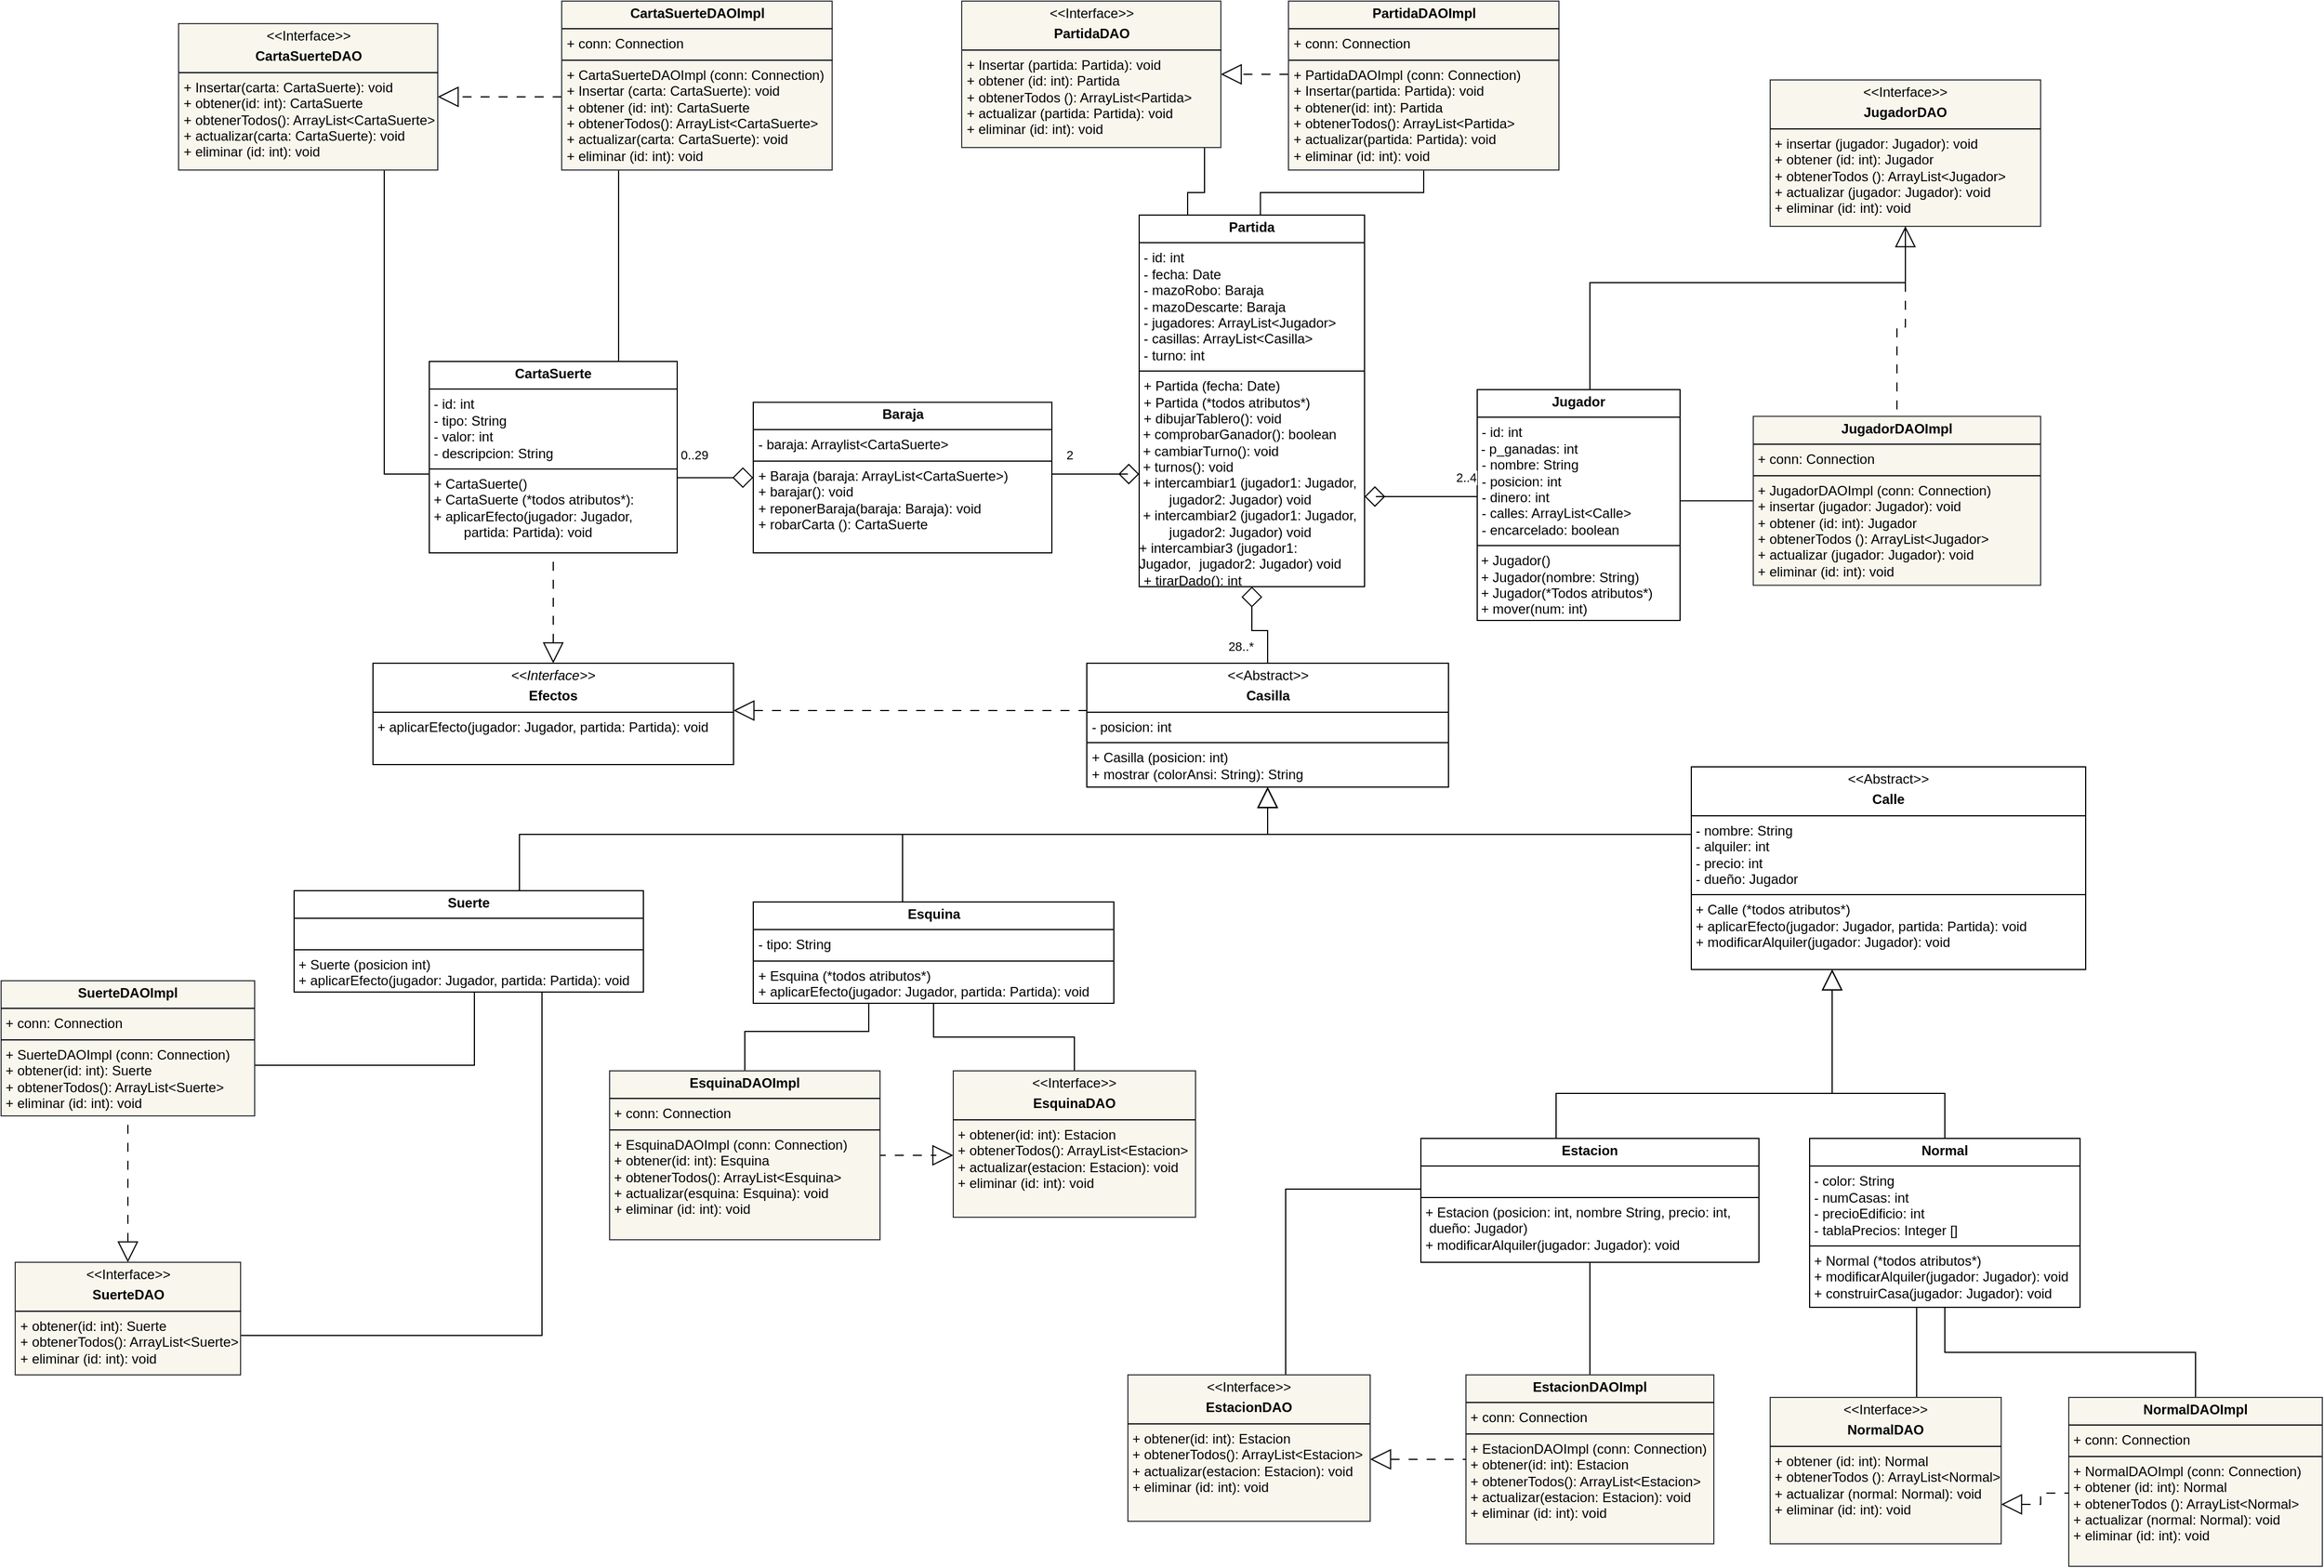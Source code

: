 <mxfile version="27.0.2">
  <diagram name="Página-1" id="XiR5am4uEXvmTYar8Qgd">
    <mxGraphModel dx="1979" dy="2148" grid="1" gridSize="10" guides="1" tooltips="1" connect="1" arrows="1" fold="1" page="1" pageScale="1" pageWidth="827" pageHeight="1169" math="0" shadow="0">
      <root>
        <mxCell id="0" />
        <mxCell id="1" parent="0" />
        <mxCell id="pmxXm__u79XP4FCr_Jww-42" style="edgeStyle=orthogonalEdgeStyle;shape=connector;rounded=0;orthogonalLoop=1;jettySize=auto;html=1;strokeColor=default;align=center;verticalAlign=middle;fontFamily=Helvetica;fontSize=11;fontColor=default;labelBackgroundColor=default;startSize=16;endArrow=none;endFill=0;endSize=16;" parent="1" source="Z4oVHTnzfggZo6-wI9r0-18" target="pmxXm__u79XP4FCr_Jww-25" edge="1">
          <mxGeometry relative="1" as="geometry">
            <Array as="points">
              <mxPoint x="700" y="-20" />
            </Array>
          </mxGeometry>
        </mxCell>
        <mxCell id="Z4oVHTnzfggZo6-wI9r0-18" value="&lt;p style=&quot;margin:0px;margin-top:4px;text-align:center;&quot;&gt;&lt;b&gt;Jugador&lt;/b&gt;&lt;/p&gt;&lt;hr size=&quot;1&quot; style=&quot;border-style:solid;&quot;&gt;&lt;p style=&quot;margin: 0px 0px 0px 4px;&quot;&gt;- id: int&lt;/p&gt;&lt;div&gt;&amp;nbsp;- p_ganadas: int&lt;/div&gt;&lt;p style=&quot;margin:0px;margin-left:4px;&quot;&gt;- nombre: String&lt;/p&gt;&lt;p style=&quot;margin:0px;margin-left:4px;&quot;&gt;- posicion: int&lt;/p&gt;&lt;p style=&quot;margin:0px;margin-left:4px;&quot;&gt;- dinero: int&lt;/p&gt;&lt;p style=&quot;margin:0px;margin-left:4px;&quot;&gt;- calles: ArrayList&amp;lt;Calle&amp;gt;&lt;/p&gt;&lt;p style=&quot;margin:0px;margin-left:4px;&quot;&gt;- encarcelado: boolean&lt;/p&gt;&lt;hr size=&quot;1&quot; style=&quot;border-style:solid;&quot;&gt;&amp;nbsp;+ Jugador()&lt;div&gt;&amp;nbsp;+ Jugador(nombre: String)&lt;br&gt;&lt;div&gt;&amp;nbsp;+ Jugador(*Todos atributos*)&lt;/div&gt;&lt;div&gt;&amp;nbsp;+ mover(num: int)&lt;p style=&quot;margin:0px;margin-left:4px;&quot;&gt;&lt;/p&gt;&lt;/div&gt;&lt;/div&gt;" style="verticalAlign=top;align=left;overflow=fill;html=1;whiteSpace=wrap;" parent="1" vertex="1">
          <mxGeometry x="600" y="75" width="180" height="205" as="geometry" />
        </mxCell>
        <mxCell id="Z4oVHTnzfggZo6-wI9r0-19" value="&lt;p style=&quot;margin:0px;margin-top:4px;text-align:center;&quot;&gt;&lt;b&gt;CartaSuerte&lt;/b&gt;&lt;/p&gt;&lt;hr size=&quot;1&quot; style=&quot;border-style:solid;&quot;&gt;&lt;p style=&quot;margin:0px;margin-left:4px;&quot;&gt;- id: int&lt;/p&gt;&lt;p style=&quot;margin:0px;margin-left:4px;&quot;&gt;- tipo: String&lt;/p&gt;&lt;p style=&quot;margin:0px;margin-left:4px;&quot;&gt;- valor: int&lt;/p&gt;&lt;p style=&quot;margin:0px;margin-left:4px;&quot;&gt;- descripcion: String&lt;/p&gt;&lt;hr size=&quot;1&quot; style=&quot;border-style:solid;&quot;&gt;&lt;p style=&quot;margin:0px;margin-left:4px;&quot;&gt;+ CartaSuerte()&lt;/p&gt;&lt;p style=&quot;margin:0px;margin-left:4px;&quot;&gt;+ CartaSuerte (&lt;span style=&quot;background-color: initial;&quot;&gt;*todos atributos*&lt;/span&gt;&lt;span style=&quot;background-color: initial;&quot;&gt;):&lt;/span&gt;&lt;/p&gt;&lt;p style=&quot;margin:0px;margin-left:4px;&quot;&gt;+ aplicarEfecto(jugador: Jugador, &lt;span style=&quot;white-space: pre;&quot;&gt;&#x9;&lt;/span&gt;partida: Partida): void&lt;br&gt;&lt;/p&gt;&lt;p style=&quot;margin:0px;margin-left:4px;&quot;&gt;&lt;br&gt;&lt;/p&gt;&lt;p style=&quot;margin:0px;margin-left:4px;&quot;&gt;&lt;/p&gt;" style="verticalAlign=top;align=left;overflow=fill;html=1;whiteSpace=wrap;" parent="1" vertex="1">
          <mxGeometry x="-330" y="50" width="220" height="170" as="geometry" />
        </mxCell>
        <mxCell id="XypUHvtR2X1Q9s0CAqDa-8" style="edgeStyle=orthogonalEdgeStyle;shape=connector;rounded=0;orthogonalLoop=1;jettySize=auto;html=1;strokeColor=default;align=center;verticalAlign=middle;fontFamily=Helvetica;fontSize=11;fontColor=default;labelBackgroundColor=default;startSize=16;endArrow=none;endFill=1;endSize=16;startArrow=diamond;startFill=0;" parent="1" source="Z4oVHTnzfggZo6-wI9r0-20" target="Z4oVHTnzfggZo6-wI9r0-19" edge="1">
          <mxGeometry relative="1" as="geometry">
            <Array as="points">
              <mxPoint x="-90" y="153" />
              <mxPoint x="-90" y="153" />
            </Array>
          </mxGeometry>
        </mxCell>
        <mxCell id="Z4oVHTnzfggZo6-wI9r0-20" value="&lt;p style=&quot;margin:0px;margin-top:4px;text-align:center;&quot;&gt;&lt;b&gt;Baraja&lt;/b&gt;&lt;/p&gt;&lt;hr size=&quot;1&quot; style=&quot;border-style:solid;&quot;&gt;&lt;p style=&quot;margin:0px;margin-left:4px;&quot;&gt;- baraja: Arraylist&amp;lt;CartaSuerte&amp;gt;&lt;/p&gt;&lt;hr size=&quot;1&quot; style=&quot;border-style:solid;&quot;&gt;&lt;p style=&quot;margin:0px;margin-left:4px;&quot;&gt;&lt;span style=&quot;background-color: initial; color: light-dark(rgb(0, 0, 0), rgb(255, 255, 255));&quot;&gt;+ Baraja (baraja: ArrayList&amp;lt;CartaSuerte&amp;gt;)&lt;/span&gt;&lt;/p&gt;&lt;p style=&quot;margin:0px;margin-left:4px;&quot;&gt;&lt;span style=&quot;background-color: initial;&quot;&gt;+ barajar(): void&lt;/span&gt;&lt;/p&gt;&lt;p style=&quot;margin:0px;margin-left:4px;&quot;&gt;+ reponerBaraja(baraja: Baraja): void&lt;span style=&quot;background-color: initial;&quot;&gt;&lt;/span&gt;&lt;/p&gt;&lt;p style=&quot;margin:0px;margin-left:4px;&quot;&gt;+ robarCarta (): CartaSuerte&lt;/p&gt;&lt;p style=&quot;margin:0px;margin-left:4px;&quot;&gt;&lt;br&gt;&lt;/p&gt;" style="verticalAlign=top;align=left;overflow=fill;html=1;whiteSpace=wrap;" parent="1" vertex="1">
          <mxGeometry x="-42.5" y="86.25" width="265" height="133.75" as="geometry" />
        </mxCell>
        <mxCell id="Z4oVHTnzfggZo6-wI9r0-21" value="&lt;p style=&quot;margin:0px;margin-top:4px;text-align:center;&quot;&gt;&amp;lt;&amp;lt;Abstract&amp;gt;&amp;gt;&lt;/p&gt;&lt;p style=&quot;margin:0px;margin-top:4px;text-align:center;&quot;&gt;&lt;b&gt;Casilla&lt;/b&gt;&lt;/p&gt;&lt;hr size=&quot;1&quot; style=&quot;border-style:solid;&quot;&gt;&lt;p style=&quot;margin:0px;margin-left:4px;&quot;&gt;- posicion: int&lt;/p&gt;&lt;hr size=&quot;1&quot; style=&quot;border-style:solid;&quot;&gt;&lt;p style=&quot;margin:0px;margin-left:4px;&quot;&gt;+ Casilla (posicion: int)&lt;/p&gt;&lt;p style=&quot;margin:0px;margin-left:4px;&quot;&gt;+ mostrar (colorAnsi: String): String&lt;/p&gt;" style="verticalAlign=top;align=left;overflow=fill;html=1;whiteSpace=wrap;" parent="1" vertex="1">
          <mxGeometry x="253.5" y="318" width="321" height="110" as="geometry" />
        </mxCell>
        <mxCell id="XypUHvtR2X1Q9s0CAqDa-2" style="edgeStyle=orthogonalEdgeStyle;rounded=0;orthogonalLoop=1;jettySize=auto;html=1;endArrow=block;endFill=0;endSize=16;startSize=16;" parent="1" source="Z4oVHTnzfggZo6-wI9r0-22" target="Z4oVHTnzfggZo6-wI9r0-21" edge="1">
          <mxGeometry relative="1" as="geometry">
            <Array as="points">
              <mxPoint x="-250" y="470" />
              <mxPoint x="414" y="470" />
            </Array>
          </mxGeometry>
        </mxCell>
        <mxCell id="pmxXm__u79XP4FCr_Jww-46" value="" style="edgeStyle=orthogonalEdgeStyle;shape=connector;rounded=0;orthogonalLoop=1;jettySize=auto;html=1;strokeColor=default;align=center;verticalAlign=middle;fontFamily=Helvetica;fontSize=11;fontColor=default;labelBackgroundColor=default;startSize=16;endArrow=none;endFill=0;endSize=16;" parent="1" source="Z4oVHTnzfggZo6-wI9r0-22" target="pmxXm__u79XP4FCr_Jww-33" edge="1">
          <mxGeometry relative="1" as="geometry">
            <Array as="points">
              <mxPoint x="-230" y="915" />
            </Array>
          </mxGeometry>
        </mxCell>
        <mxCell id="Z4oVHTnzfggZo6-wI9r0-22" value="&lt;p style=&quot;margin:0px;margin-top:4px;text-align:center;&quot;&gt;&lt;b&gt;Suerte&lt;/b&gt;&lt;/p&gt;&lt;hr size=&quot;1&quot; style=&quot;border-style:solid;&quot;&gt;&lt;p style=&quot;margin:0px;margin-left:4px;&quot;&gt;&lt;br&gt;&lt;/p&gt;&lt;hr size=&quot;1&quot; style=&quot;border-style:solid;&quot;&gt;&lt;p style=&quot;margin:0px;margin-left:4px;&quot;&gt;+ Suerte (posicion int)&lt;/p&gt;&lt;p style=&quot;margin:0px;margin-left:4px;&quot;&gt;+ aplicarEfecto(jugador: Jugador, partida: Partida): void&lt;br&gt;&lt;br&gt;&lt;br&gt;&lt;/p&gt;&lt;p style=&quot;margin:0px;margin-left:4px;&quot;&gt;&lt;/p&gt;" style="verticalAlign=top;align=left;overflow=fill;html=1;whiteSpace=wrap;" parent="1" vertex="1">
          <mxGeometry x="-450" y="520" width="310" height="90" as="geometry" />
        </mxCell>
        <mxCell id="XypUHvtR2X1Q9s0CAqDa-3" style="edgeStyle=orthogonalEdgeStyle;shape=connector;rounded=0;orthogonalLoop=1;jettySize=auto;html=1;strokeColor=default;align=center;verticalAlign=middle;fontFamily=Helvetica;fontSize=11;fontColor=default;labelBackgroundColor=default;startSize=16;endArrow=block;endFill=0;endSize=16;" parent="1" source="Z4oVHTnzfggZo6-wI9r0-23" target="Z4oVHTnzfggZo6-wI9r0-21" edge="1">
          <mxGeometry relative="1" as="geometry">
            <Array as="points">
              <mxPoint x="90" y="470" />
              <mxPoint x="414" y="470" />
            </Array>
          </mxGeometry>
        </mxCell>
        <mxCell id="pmxXm__u79XP4FCr_Jww-44" style="edgeStyle=orthogonalEdgeStyle;shape=connector;rounded=0;orthogonalLoop=1;jettySize=auto;html=1;strokeColor=default;align=center;verticalAlign=middle;fontFamily=Helvetica;fontSize=11;fontColor=default;labelBackgroundColor=default;startSize=16;endArrow=none;endFill=0;endSize=16;" parent="1" source="Z4oVHTnzfggZo6-wI9r0-23" target="pmxXm__u79XP4FCr_Jww-31" edge="1">
          <mxGeometry relative="1" as="geometry" />
        </mxCell>
        <mxCell id="Z4oVHTnzfggZo6-wI9r0-23" value="&lt;p style=&quot;margin:0px;margin-top:4px;text-align:center;&quot;&gt;&lt;b&gt;Esquina&lt;/b&gt;&lt;/p&gt;&lt;hr size=&quot;1&quot; style=&quot;border-style:solid;&quot;&gt;&lt;p style=&quot;margin:0px;margin-left:4px;&quot;&gt;- tipo: String&lt;/p&gt;&lt;hr size=&quot;1&quot; style=&quot;border-style:solid;&quot;&gt;&lt;p style=&quot;margin:0px;margin-left:4px;&quot;&gt;+ Esquina (&lt;span style=&quot;background-color: initial;&quot;&gt;*todos atributos*&lt;/span&gt;&lt;span style=&quot;background-color: initial;&quot;&gt;)&lt;/span&gt;&lt;/p&gt;&lt;p style=&quot;margin:0px;margin-left:4px;&quot;&gt;+ aplicarEfecto(jugador: Jugador, partida: Partida): void&lt;br&gt;&lt;br&gt;&lt;/p&gt;&lt;p style=&quot;margin:0px;margin-left:4px;&quot;&gt;&lt;/p&gt;" style="verticalAlign=top;align=left;overflow=fill;html=1;whiteSpace=wrap;" parent="1" vertex="1">
          <mxGeometry x="-42.5" y="530" width="320" height="90" as="geometry" />
        </mxCell>
        <mxCell id="XypUHvtR2X1Q9s0CAqDa-4" style="edgeStyle=orthogonalEdgeStyle;shape=connector;rounded=0;orthogonalLoop=1;jettySize=auto;html=1;strokeColor=default;align=center;verticalAlign=middle;fontFamily=Helvetica;fontSize=11;fontColor=default;labelBackgroundColor=default;startSize=16;endArrow=block;endFill=0;endSize=16;" parent="1" source="Z4oVHTnzfggZo6-wI9r0-24" target="Z4oVHTnzfggZo6-wI9r0-21" edge="1">
          <mxGeometry relative="1" as="geometry">
            <Array as="points">
              <mxPoint x="414" y="470" />
            </Array>
          </mxGeometry>
        </mxCell>
        <mxCell id="Z4oVHTnzfggZo6-wI9r0-24" value="&lt;p style=&quot;margin:0px;margin-top:4px;text-align:center;&quot;&gt;&amp;lt;&amp;lt;Abstract&amp;gt;&amp;gt;&lt;/p&gt;&lt;p style=&quot;margin:0px;margin-top:4px;text-align:center;&quot;&gt;&lt;b&gt;Calle&lt;/b&gt;&lt;/p&gt;&lt;hr size=&quot;1&quot; style=&quot;border-style:solid;&quot;&gt;&lt;p style=&quot;margin:0px;margin-left:4px;&quot;&gt;- nombre: String&lt;/p&gt;&lt;p style=&quot;margin:0px;margin-left:4px;&quot;&gt;- alquiler: int&lt;/p&gt;&lt;p style=&quot;margin:0px;margin-left:4px;&quot;&gt;- precio: int&lt;/p&gt;&lt;p style=&quot;margin:0px;margin-left:4px;&quot;&gt;- dueño: Jugador&lt;/p&gt;&lt;hr size=&quot;1&quot; style=&quot;border-style:solid;&quot;&gt;&lt;p style=&quot;margin:0px;margin-left:4px;&quot;&gt;+ Calle (&lt;span style=&quot;background-color: initial;&quot;&gt;*todos atributos*&lt;/span&gt;&lt;span style=&quot;background-color: initial;&quot;&gt;)&lt;/span&gt;&lt;/p&gt;&lt;p style=&quot;margin:0px;margin-left:4px;&quot;&gt;+ aplicarEfecto(jugador: Jugador, partida: Partida): void&lt;span style=&quot;background-color: initial;&quot;&gt;&lt;/span&gt;&lt;/p&gt;&lt;p style=&quot;margin:0px;margin-left:4px;&quot;&gt;+ modificarAlquiler(jugador: Jugador): void&lt;/p&gt;&lt;p style=&quot;margin:0px;margin-left:4px;&quot;&gt;&lt;br&gt;&lt;/p&gt;" style="verticalAlign=top;align=left;overflow=fill;html=1;whiteSpace=wrap;" parent="1" vertex="1">
          <mxGeometry x="790" y="410" width="350" height="180" as="geometry" />
        </mxCell>
        <mxCell id="XypUHvtR2X1Q9s0CAqDa-5" style="edgeStyle=orthogonalEdgeStyle;shape=connector;rounded=0;orthogonalLoop=1;jettySize=auto;html=1;strokeColor=default;align=center;verticalAlign=middle;fontFamily=Helvetica;fontSize=11;fontColor=default;labelBackgroundColor=default;startSize=16;endArrow=block;endFill=0;endSize=16;" parent="1" source="Z4oVHTnzfggZo6-wI9r0-25" target="Z4oVHTnzfggZo6-wI9r0-24" edge="1">
          <mxGeometry relative="1" as="geometry">
            <mxPoint x="420" y="650" as="targetPoint" />
            <Array as="points">
              <mxPoint x="670" y="700" />
              <mxPoint x="915" y="700" />
            </Array>
          </mxGeometry>
        </mxCell>
        <mxCell id="pmxXm__u79XP4FCr_Jww-48" style="edgeStyle=orthogonalEdgeStyle;shape=connector;rounded=0;orthogonalLoop=1;jettySize=auto;html=1;strokeColor=default;align=center;verticalAlign=middle;fontFamily=Helvetica;fontSize=11;fontColor=default;labelBackgroundColor=default;startSize=16;endArrow=none;endFill=0;endSize=16;" parent="1" source="Z4oVHTnzfggZo6-wI9r0-25" target="pmxXm__u79XP4FCr_Jww-29" edge="1">
          <mxGeometry relative="1" as="geometry">
            <Array as="points">
              <mxPoint x="430" y="785" />
            </Array>
          </mxGeometry>
        </mxCell>
        <mxCell id="Z4oVHTnzfggZo6-wI9r0-25" value="&lt;p style=&quot;margin:0px;margin-top:4px;text-align:center;&quot;&gt;&lt;b&gt;Estacion&lt;/b&gt;&lt;/p&gt;&lt;hr size=&quot;1&quot; style=&quot;border-style:solid;&quot;&gt;&lt;p style=&quot;margin:0px;margin-left:4px;&quot;&gt;&lt;br&gt;&lt;/p&gt;&lt;hr size=&quot;1&quot; style=&quot;border-style:solid;&quot;&gt;&lt;p style=&quot;margin:0px;margin-left:4px;&quot;&gt;+ Estacion (posicion: int, nombre String, precio: int,&amp;nbsp; &amp;nbsp; &amp;nbsp; &amp;nbsp;dueño: Jugador)&lt;/p&gt;&lt;p style=&quot;margin:0px;margin-left:4px;&quot;&gt;+ modificarAlquiler(jugador: Jugador): void&lt;/p&gt;&lt;p style=&quot;margin:0px;margin-left:4px;&quot;&gt;&lt;br&gt;&lt;/p&gt;&lt;p style=&quot;margin:0px;margin-left:4px;&quot;&gt;&lt;/p&gt;" style="verticalAlign=top;align=left;overflow=fill;html=1;whiteSpace=wrap;" parent="1" vertex="1">
          <mxGeometry x="550" y="740" width="300" height="110" as="geometry" />
        </mxCell>
        <mxCell id="XypUHvtR2X1Q9s0CAqDa-6" style="edgeStyle=orthogonalEdgeStyle;shape=connector;rounded=0;orthogonalLoop=1;jettySize=auto;html=1;strokeColor=default;align=center;verticalAlign=middle;fontFamily=Helvetica;fontSize=11;fontColor=default;labelBackgroundColor=default;startSize=16;endArrow=block;endFill=0;endSize=16;" parent="1" source="Z4oVHTnzfggZo6-wI9r0-27" target="Z4oVHTnzfggZo6-wI9r0-24" edge="1">
          <mxGeometry relative="1" as="geometry">
            <mxPoint x="420" y="650" as="targetPoint" />
            <Array as="points">
              <mxPoint x="1015" y="700" />
              <mxPoint x="915" y="700" />
            </Array>
          </mxGeometry>
        </mxCell>
        <mxCell id="pmxXm__u79XP4FCr_Jww-50" value="" style="edgeStyle=orthogonalEdgeStyle;shape=connector;rounded=0;orthogonalLoop=1;jettySize=auto;html=1;strokeColor=default;align=center;verticalAlign=middle;fontFamily=Helvetica;fontSize=11;fontColor=default;labelBackgroundColor=default;startSize=16;endArrow=none;endFill=0;endSize=16;" parent="1" source="Z4oVHTnzfggZo6-wI9r0-27" target="pmxXm__u79XP4FCr_Jww-27" edge="1">
          <mxGeometry relative="1" as="geometry">
            <Array as="points">
              <mxPoint x="990" y="925" />
              <mxPoint x="990" y="925" />
            </Array>
          </mxGeometry>
        </mxCell>
        <mxCell id="Z4oVHTnzfggZo6-wI9r0-27" value="&lt;p style=&quot;margin:0px;margin-top:4px;text-align:center;&quot;&gt;&lt;b&gt;Normal&lt;/b&gt;&lt;/p&gt;&lt;hr size=&quot;1&quot; style=&quot;border-style:solid;&quot;&gt;&lt;p style=&quot;margin:0px;margin-left:4px;&quot;&gt;- color: String&lt;/p&gt;&lt;p style=&quot;margin:0px;margin-left:4px;&quot;&gt;- numCasas: int&lt;/p&gt;&lt;p style=&quot;margin:0px;margin-left:4px;&quot;&gt;- precioEdificio: int&lt;/p&gt;&lt;p style=&quot;margin:0px;margin-left:4px;&quot;&gt;- tablaPrecios: Integer []&lt;/p&gt;&lt;hr size=&quot;1&quot; style=&quot;border-style:solid;&quot;&gt;&lt;p style=&quot;margin:0px;margin-left:4px;&quot;&gt;+ Normal (&lt;span style=&quot;background-color: initial;&quot;&gt;*todos atributos*&lt;/span&gt;&lt;span style=&quot;background-color: initial;&quot;&gt;)&lt;/span&gt;&lt;/p&gt;&lt;p style=&quot;margin:0px;margin-left:4px;&quot;&gt;+ modificarAlquiler(jugador: Jugador): void&lt;/p&gt;&lt;p style=&quot;margin:0px;margin-left:4px;&quot;&gt;+ construirCasa(jugador: Jugador): void&lt;/p&gt;&lt;p style=&quot;margin:0px;margin-left:4px;&quot;&gt;&lt;br&gt;&lt;/p&gt;" style="verticalAlign=top;align=left;overflow=fill;html=1;whiteSpace=wrap;" parent="1" vertex="1">
          <mxGeometry x="895" y="740" width="240" height="150" as="geometry" />
        </mxCell>
        <mxCell id="XypUHvtR2X1Q9s0CAqDa-9" style="edgeStyle=orthogonalEdgeStyle;shape=connector;rounded=0;orthogonalLoop=1;jettySize=auto;html=1;strokeColor=default;align=center;verticalAlign=middle;fontFamily=Helvetica;fontSize=11;fontColor=default;labelBackgroundColor=default;startSize=16;endArrow=none;endFill=1;endSize=16;startArrow=diamond;startFill=0;" parent="1" source="_DOTibDQbM-wBAo8qjBx-1" target="Z4oVHTnzfggZo6-wI9r0-20" edge="1">
          <mxGeometry relative="1" as="geometry">
            <Array as="points">
              <mxPoint x="290" y="150" />
              <mxPoint x="290" y="150" />
            </Array>
          </mxGeometry>
        </mxCell>
        <mxCell id="XypUHvtR2X1Q9s0CAqDa-10" value="" style="edgeStyle=orthogonalEdgeStyle;shape=connector;rounded=0;orthogonalLoop=1;jettySize=auto;html=1;strokeColor=default;align=center;verticalAlign=middle;fontFamily=Helvetica;fontSize=11;fontColor=default;labelBackgroundColor=default;startSize=16;endArrow=none;endFill=1;endSize=16;startFill=0;startArrow=diamond;" parent="1" source="_DOTibDQbM-wBAo8qjBx-1" target="Z4oVHTnzfggZo6-wI9r0-21" edge="1">
          <mxGeometry relative="1" as="geometry" />
        </mxCell>
        <mxCell id="XypUHvtR2X1Q9s0CAqDa-11" style="edgeStyle=orthogonalEdgeStyle;shape=connector;rounded=0;orthogonalLoop=1;jettySize=auto;html=1;strokeColor=default;align=center;verticalAlign=middle;fontFamily=Helvetica;fontSize=11;fontColor=default;labelBackgroundColor=default;startSize=16;endArrow=diamond;endFill=0;endSize=16;startFill=0;startArrow=none;" parent="1" source="Z4oVHTnzfggZo6-wI9r0-18" target="_DOTibDQbM-wBAo8qjBx-1" edge="1">
          <mxGeometry relative="1" as="geometry">
            <mxPoint x="600" y="150" as="targetPoint" />
            <Array as="points">
              <mxPoint x="510" y="170" />
              <mxPoint x="510" y="170" />
            </Array>
          </mxGeometry>
        </mxCell>
        <mxCell id="_DOTibDQbM-wBAo8qjBx-1" value="&lt;p style=&quot;margin:0px;margin-top:4px;text-align:center;&quot;&gt;&lt;b&gt;Partida&lt;/b&gt;&lt;/p&gt;&lt;hr size=&quot;1&quot; style=&quot;border-style:solid;&quot;&gt;&lt;p style=&quot;margin:0px;margin-left:4px;&quot;&gt;- id: int&lt;/p&gt;&lt;p style=&quot;margin:0px;margin-left:4px;&quot;&gt;- fecha: Date&lt;/p&gt;&lt;p style=&quot;margin:0px;margin-left:4px;&quot;&gt;- mazoRobo: Baraja&lt;/p&gt;&lt;p style=&quot;margin:0px;margin-left:4px;&quot;&gt;- mazoDescarte: Baraja&lt;/p&gt;&lt;p style=&quot;margin:0px;margin-left:4px;&quot;&gt;- jugadores: ArrayList&amp;lt;Jugador&amp;gt;&lt;/p&gt;&lt;p style=&quot;margin:0px;margin-left:4px;&quot;&gt;- casillas: ArrayList&amp;lt;Casilla&amp;gt;&lt;/p&gt;&lt;p style=&quot;margin:0px;margin-left:4px;&quot;&gt;- turno: int&lt;/p&gt;&lt;hr size=&quot;1&quot; style=&quot;border-style:solid;&quot;&gt;&lt;p style=&quot;margin:0px;margin-left:4px;&quot;&gt;+ Partida (fecha: Date)&lt;/p&gt;&lt;p style=&quot;margin:0px;margin-left:4px;&quot;&gt;+ Partida (*todos atributos*)&lt;/p&gt;&lt;p style=&quot;margin: 0px 0px 0px 4px;&quot;&gt;+ dibujarTablero(): void&lt;/p&gt;&lt;div&gt;&amp;nbsp;+ comprobarGanador(): boolean&lt;/div&gt;&lt;div&gt;&amp;nbsp;+&lt;span style=&quot;background-color: transparent; color: light-dark(rgb(0, 0, 0), rgb(255, 255, 255));&quot;&gt;&amp;nbsp;cambiarTurno(): void&lt;/span&gt;&lt;/div&gt;&lt;div&gt;&lt;span style=&quot;background-color: transparent; color: light-dark(rgb(0, 0, 0), rgb(255, 255, 255));&quot;&gt;&amp;nbsp;+ turnos(): void&lt;/span&gt;&lt;/div&gt;&lt;div&gt;&amp;nbsp;+ intercambiar1 (jugador1: Jugador, &lt;span style=&quot;white-space: pre;&quot;&gt;&#x9;&lt;/span&gt;jugador2: Jugador) void&lt;/div&gt;&lt;div&gt;&amp;nbsp;&lt;span style=&quot;background-color: transparent; color: light-dark(rgb(0, 0, 0), rgb(255, 255, 255));&quot;&gt;+ intercambiar2 (jugador1: Jugador,&lt;/span&gt;&lt;span style=&quot;background-color: transparent; color: light-dark(rgb(0, 0, 0), rgb(255, 255, 255));&quot;&gt;&amp;nbsp;&lt;/span&gt;&lt;span style=&quot;background-color: transparent; color: light-dark(rgb(0, 0, 0), rgb(255, 255, 255)); white-space: pre;&quot;&gt;&#x9;&lt;/span&gt;&lt;span style=&quot;background-color: transparent; color: light-dark(rgb(0, 0, 0), rgb(255, 255, 255));&quot;&gt;jugador2: Jugador) void&lt;/span&gt;&lt;/div&gt;&lt;div&gt;+ intercambiar3 (jugador1: Jugador,&amp;nbsp;&lt;span style=&quot;white-space: pre;&quot;&gt;&#x9;&lt;/span&gt;jugador2: Jugador) void&lt;span style=&quot;background-color: transparent; color: light-dark(rgb(0, 0, 0), rgb(255, 255, 255));&quot;&gt;&lt;/span&gt;&lt;/div&gt;&lt;p style=&quot;margin:0px;margin-left:4px;&quot;&gt;+ tirarDado(): int&lt;/p&gt;&lt;p style=&quot;margin:0px;margin-left:4px;&quot;&gt;&lt;br&gt;&lt;/p&gt;&lt;p style=&quot;margin:0px;margin-left:4px;&quot;&gt;&lt;br&gt;&lt;/p&gt;" style="verticalAlign=top;align=left;overflow=fill;html=1;whiteSpace=wrap;" parent="1" vertex="1">
          <mxGeometry x="300" y="-80" width="200" height="330" as="geometry" />
        </mxCell>
        <mxCell id="XypUHvtR2X1Q9s0CAqDa-12" value="" style="edgeStyle=orthogonalEdgeStyle;shape=connector;rounded=0;orthogonalLoop=1;jettySize=auto;html=1;strokeColor=default;align=center;verticalAlign=middle;fontFamily=Helvetica;fontSize=11;fontColor=default;labelBackgroundColor=default;startSize=16;endArrow=none;endFill=0;endSize=16;dashed=1;dashPattern=8 8;startArrow=block;startFill=0;" parent="1" source="XypUHvtR2X1Q9s0CAqDa-1" target="Z4oVHTnzfggZo6-wI9r0-19" edge="1">
          <mxGeometry relative="1" as="geometry" />
        </mxCell>
        <mxCell id="XypUHvtR2X1Q9s0CAqDa-15" style="edgeStyle=orthogonalEdgeStyle;shape=connector;rounded=0;orthogonalLoop=1;jettySize=auto;html=1;strokeColor=default;align=center;verticalAlign=middle;fontFamily=Helvetica;fontSize=11;fontColor=default;labelBackgroundColor=default;startSize=16;endArrow=none;endFill=0;endSize=16;dashed=1;dashPattern=8 8;startArrow=block;startFill=0;" parent="1" source="XypUHvtR2X1Q9s0CAqDa-1" target="Z4oVHTnzfggZo6-wI9r0-21" edge="1">
          <mxGeometry relative="1" as="geometry">
            <Array as="points">
              <mxPoint x="90" y="360" />
              <mxPoint x="90" y="360" />
            </Array>
          </mxGeometry>
        </mxCell>
        <mxCell id="XypUHvtR2X1Q9s0CAqDa-1" value="&lt;p style=&quot;margin:0px;margin-top:4px;text-align:center;&quot;&gt;&lt;i&gt;&amp;lt;&amp;lt;Interface&amp;gt;&amp;gt;&lt;/i&gt;&lt;/p&gt;&lt;p style=&quot;margin:0px;margin-top:4px;text-align:center;&quot;&gt;&lt;b&gt;Efectos&lt;/b&gt;&lt;/p&gt;&lt;hr size=&quot;1&quot; style=&quot;border-style:solid;&quot;&gt;&lt;p style=&quot;margin:0px;margin-left:4px;&quot;&gt;+ aplicarEfecto(jugador: Jugador, partida: Partida): void&lt;br&gt;&lt;br&gt;&lt;/p&gt;" style="verticalAlign=top;align=left;overflow=fill;html=1;whiteSpace=wrap;" parent="1" vertex="1">
          <mxGeometry x="-380" y="318" width="320" height="90" as="geometry" />
        </mxCell>
        <mxCell id="XypUHvtR2X1Q9s0CAqDa-16" value="2..4" style="text;html=1;align=center;verticalAlign=middle;resizable=0;points=[];autosize=1;strokeColor=none;fillColor=none;fontFamily=Helvetica;fontSize=11;fontColor=default;labelBackgroundColor=default;" parent="1" vertex="1">
          <mxGeometry x="570" y="138" width="40" height="30" as="geometry" />
        </mxCell>
        <mxCell id="XypUHvtR2X1Q9s0CAqDa-18" value="2" style="text;html=1;align=center;verticalAlign=middle;resizable=0;points=[];autosize=1;strokeColor=none;fillColor=none;fontFamily=Helvetica;fontSize=11;fontColor=default;labelBackgroundColor=default;" parent="1" vertex="1">
          <mxGeometry x="222.5" y="118" width="30" height="30" as="geometry" />
        </mxCell>
        <mxCell id="XypUHvtR2X1Q9s0CAqDa-19" value="0..29" style="text;html=1;align=center;verticalAlign=middle;resizable=0;points=[];autosize=1;strokeColor=none;fillColor=none;fontFamily=Helvetica;fontSize=11;fontColor=default;labelBackgroundColor=default;" parent="1" vertex="1">
          <mxGeometry x="-120" y="118" width="50" height="30" as="geometry" />
        </mxCell>
        <mxCell id="XypUHvtR2X1Q9s0CAqDa-20" value="28..*" style="text;html=1;align=center;verticalAlign=middle;resizable=0;points=[];autosize=1;strokeColor=none;fillColor=none;fontFamily=Helvetica;fontSize=11;fontColor=default;labelBackgroundColor=default;" parent="1" vertex="1">
          <mxGeometry x="365" y="288" width="50" height="30" as="geometry" />
        </mxCell>
        <mxCell id="pmxXm__u79XP4FCr_Jww-35" style="edgeStyle=orthogonalEdgeStyle;rounded=0;orthogonalLoop=1;jettySize=auto;html=1;endSize=16;startSize=16;endArrow=block;endFill=0;dashed=1;dashPattern=8 8;" parent="1" source="pmxXm__u79XP4FCr_Jww-4" target="pmxXm__u79XP4FCr_Jww-5" edge="1">
          <mxGeometry relative="1" as="geometry">
            <Array as="points">
              <mxPoint x="-242.5" y="-185" />
              <mxPoint x="-242.5" y="-185" />
            </Array>
          </mxGeometry>
        </mxCell>
        <mxCell id="pmxXm__u79XP4FCr_Jww-53" style="edgeStyle=orthogonalEdgeStyle;shape=connector;rounded=0;orthogonalLoop=1;jettySize=auto;html=1;strokeColor=default;align=center;verticalAlign=middle;fontFamily=Helvetica;fontSize=11;fontColor=default;labelBackgroundColor=default;startSize=16;endArrow=none;endFill=0;endSize=16;entryX=0.55;entryY=0;entryDx=0;entryDy=0;entryPerimeter=0;" parent="1" source="pmxXm__u79XP4FCr_Jww-4" edge="1" target="Z4oVHTnzfggZo6-wI9r0-19">
          <mxGeometry relative="1" as="geometry">
            <Array as="points">
              <mxPoint x="-162" y="50" />
            </Array>
            <mxPoint x="-162.5" y="-50" as="targetPoint" />
          </mxGeometry>
        </mxCell>
        <mxCell id="pmxXm__u79XP4FCr_Jww-4" value="&lt;p style=&quot;margin:0px;margin-top:4px;text-align:center;&quot;&gt;&lt;b&gt;CartaSuerteDAOImpl&lt;/b&gt;&lt;/p&gt;&lt;hr size=&quot;1&quot; style=&quot;border-style:solid;&quot;&gt;&lt;p style=&quot;margin:0px;margin-left:4px;&quot;&gt;+ conn: Connection&lt;/p&gt;&lt;hr size=&quot;1&quot; style=&quot;border-style:solid;&quot;&gt;&lt;p style=&quot;margin: 0px 0px 0px 4px;&quot;&gt;&lt;span style=&quot;background-color: initial;&quot;&gt;+ CartaSuerteDAOImpl (conn: Connection)&lt;/span&gt;&lt;/p&gt;&lt;p style=&quot;margin: 0px 0px 0px 4px;&quot;&gt;&lt;span style=&quot;background-color: initial;&quot;&gt;+ Insertar (carta: CartaSuerte): void&lt;/span&gt;&lt;/p&gt;&lt;p style=&quot;margin: 0px 0px 0px 4px;&quot;&gt;&lt;span style=&quot;background-color: initial;&quot;&gt;+ obtener (id: int): CartaSuerte&lt;/span&gt;&lt;/p&gt;&lt;p style=&quot;margin: 0px 0px 0px 4px;&quot;&gt;&lt;span style=&quot;background-color: initial;&quot;&gt;+ obtenerTodos(): ArrayList&amp;lt;CartaSuerte&amp;gt;&lt;/span&gt;&lt;/p&gt;&lt;p style=&quot;margin: 0px 0px 0px 4px;&quot;&gt;&lt;span style=&quot;background-color: initial;&quot;&gt;+ actualizar(carta: CartaSuerte): void&lt;/span&gt;&lt;/p&gt;&lt;p style=&quot;margin: 0px 0px 0px 4px;&quot;&gt;&lt;span style=&quot;background-color: initial;&quot;&gt;+ eliminar (id: int): void&lt;/span&gt;&lt;/p&gt;" style="verticalAlign=top;align=left;overflow=fill;html=1;whiteSpace=wrap;fillColor=#f9f7ed;strokeColor=#36393d;" parent="1" vertex="1">
          <mxGeometry x="-212.5" y="-270" width="240" height="150" as="geometry" />
        </mxCell>
        <mxCell id="pmxXm__u79XP4FCr_Jww-36" style="edgeStyle=orthogonalEdgeStyle;shape=connector;rounded=0;orthogonalLoop=1;jettySize=auto;html=1;strokeColor=default;align=center;verticalAlign=middle;fontFamily=Helvetica;fontSize=11;fontColor=default;labelBackgroundColor=default;startSize=16;endArrow=none;endFill=0;endSize=16;" parent="1" source="pmxXm__u79XP4FCr_Jww-5" target="Z4oVHTnzfggZo6-wI9r0-19" edge="1">
          <mxGeometry relative="1" as="geometry">
            <Array as="points">
              <mxPoint x="-370" y="150" />
            </Array>
          </mxGeometry>
        </mxCell>
        <mxCell id="pmxXm__u79XP4FCr_Jww-5" value="&lt;p style=&quot;margin:0px;margin-top:4px;text-align:center;&quot;&gt;&amp;lt;&amp;lt;Interface&amp;gt;&amp;gt;&lt;/p&gt;&lt;p style=&quot;margin:0px;margin-top:4px;text-align:center;&quot;&gt;&lt;b&gt;CartaSuerteDAO&lt;/b&gt;&lt;/p&gt;&lt;hr size=&quot;1&quot; style=&quot;border-style:solid;&quot;&gt;&lt;p style=&quot;margin: 0px 0px 0px 4px;&quot;&gt;&lt;span style=&quot;background-color: initial;&quot;&gt;+ Insertar(carta: CartaSuerte): void&lt;/span&gt;&lt;/p&gt;&lt;p style=&quot;margin: 0px 0px 0px 4px;&quot;&gt;&lt;span style=&quot;background-color: initial;&quot;&gt;+ obtener(id: int): CartaSuerte&lt;/span&gt;&lt;/p&gt;&lt;p style=&quot;margin: 0px 0px 0px 4px;&quot;&gt;&lt;span style=&quot;background-color: initial;&quot;&gt;+ obtenerTodos(): ArrayList&amp;lt;CartaSuerte&amp;gt;&lt;/span&gt;&lt;/p&gt;&lt;p style=&quot;margin: 0px 0px 0px 4px;&quot;&gt;&lt;span style=&quot;background-color: initial;&quot;&gt;+ actualizar(carta: CartaSuerte): void&lt;/span&gt;&lt;/p&gt;&lt;p style=&quot;margin: 0px 0px 0px 4px;&quot;&gt;&lt;span style=&quot;background-color: initial;&quot;&gt;+ eliminar (id: int): void&lt;/span&gt;&lt;/p&gt;" style="verticalAlign=top;align=left;overflow=fill;html=1;whiteSpace=wrap;fillColor=#f9f7ed;strokeColor=#36393d;" parent="1" vertex="1">
          <mxGeometry x="-552.5" y="-250" width="230" height="130" as="geometry" />
        </mxCell>
        <mxCell id="pmxXm__u79XP4FCr_Jww-41" value="" style="edgeStyle=orthogonalEdgeStyle;shape=connector;rounded=0;orthogonalLoop=1;jettySize=auto;html=1;strokeColor=default;align=center;verticalAlign=middle;fontFamily=Helvetica;fontSize=11;fontColor=default;labelBackgroundColor=default;startSize=16;endArrow=block;endFill=0;endSize=16;startArrow=none;startFill=0;dashed=1;dashPattern=8 8;" parent="1" source="pmxXm__u79XP4FCr_Jww-22" target="pmxXm__u79XP4FCr_Jww-23" edge="1">
          <mxGeometry relative="1" as="geometry">
            <Array as="points">
              <mxPoint x="422.5" y="-205" />
              <mxPoint x="422.5" y="-205" />
            </Array>
          </mxGeometry>
        </mxCell>
        <mxCell id="pmxXm__u79XP4FCr_Jww-55" style="edgeStyle=orthogonalEdgeStyle;shape=connector;rounded=0;orthogonalLoop=1;jettySize=auto;html=1;strokeColor=default;align=center;verticalAlign=middle;fontFamily=Helvetica;fontSize=11;fontColor=default;labelBackgroundColor=default;startSize=16;endArrow=none;endFill=0;endSize=16;entryX=0.538;entryY=0;entryDx=0;entryDy=0;entryPerimeter=0;" parent="1" source="pmxXm__u79XP4FCr_Jww-22" target="_DOTibDQbM-wBAo8qjBx-1" edge="1">
          <mxGeometry relative="1" as="geometry">
            <mxPoint x="421.5" y="-90" as="targetPoint" />
          </mxGeometry>
        </mxCell>
        <mxCell id="pmxXm__u79XP4FCr_Jww-22" value="&lt;p style=&quot;margin:0px;margin-top:4px;text-align:center;&quot;&gt;&lt;b&gt;PartidaDAOImpl&lt;/b&gt;&lt;/p&gt;&lt;hr size=&quot;1&quot; style=&quot;border-style:solid;&quot;&gt;&lt;p style=&quot;margin:0px;margin-left:4px;&quot;&gt;+ conn: Connection&lt;/p&gt;&lt;hr size=&quot;1&quot; style=&quot;border-style:solid;&quot;&gt;&lt;p style=&quot;margin: 0px 0px 0px 4px;&quot;&gt;&lt;span style=&quot;background-color: initial;&quot;&gt;+ PartidaDAOImpl (conn: Connection)&lt;/span&gt;&lt;/p&gt;&lt;p style=&quot;margin: 0px 0px 0px 4px;&quot;&gt;&lt;span style=&quot;background-color: initial;&quot;&gt;+ Insertar(partida: Partida): void&lt;/span&gt;&lt;/p&gt;&lt;p style=&quot;margin: 0px 0px 0px 4px;&quot;&gt;&lt;span style=&quot;background-color: initial;&quot;&gt;+ obtener(id: int): Partida&lt;/span&gt;&lt;/p&gt;&lt;p style=&quot;margin: 0px 0px 0px 4px;&quot;&gt;&lt;span style=&quot;background-color: initial;&quot;&gt;+ obtenerTodos(): ArrayList&amp;lt;Partida&amp;gt;&lt;/span&gt;&lt;/p&gt;&lt;p style=&quot;margin: 0px 0px 0px 4px;&quot;&gt;&lt;span style=&quot;background-color: initial;&quot;&gt;+ actualizar(partida: Partida): void&lt;/span&gt;&lt;/p&gt;&lt;p style=&quot;margin: 0px 0px 0px 4px;&quot;&gt;&lt;span style=&quot;background-color: initial;&quot;&gt;+ eliminar (id: int): void&lt;/span&gt;&lt;/p&gt;" style="verticalAlign=top;align=left;overflow=fill;html=1;whiteSpace=wrap;fillColor=#f9f7ed;strokeColor=#36393d;" parent="1" vertex="1">
          <mxGeometry x="432.5" y="-270" width="240" height="150" as="geometry" />
        </mxCell>
        <mxCell id="pmxXm__u79XP4FCr_Jww-40" value="" style="edgeStyle=orthogonalEdgeStyle;shape=connector;rounded=0;orthogonalLoop=1;jettySize=auto;html=1;strokeColor=default;align=center;verticalAlign=middle;fontFamily=Helvetica;fontSize=11;fontColor=default;labelBackgroundColor=default;startSize=16;endArrow=none;endFill=0;endSize=16;entryX=0.215;entryY=0;entryDx=0;entryDy=0;entryPerimeter=0;" parent="1" source="pmxXm__u79XP4FCr_Jww-23" target="_DOTibDQbM-wBAo8qjBx-1" edge="1">
          <mxGeometry relative="1" as="geometry">
            <Array as="points">
              <mxPoint x="358" y="-100" />
            </Array>
            <mxPoint x="357.5" y="-90" as="targetPoint" />
          </mxGeometry>
        </mxCell>
        <mxCell id="pmxXm__u79XP4FCr_Jww-23" value="&lt;p style=&quot;margin:0px;margin-top:4px;text-align:center;&quot;&gt;&amp;lt;&amp;lt;Interface&amp;gt;&amp;gt;&lt;/p&gt;&lt;p style=&quot;margin:0px;margin-top:4px;text-align:center;&quot;&gt;&lt;b&gt;PartidaDAO&lt;/b&gt;&lt;/p&gt;&lt;hr size=&quot;1&quot; style=&quot;border-style:solid;&quot;&gt;&lt;p style=&quot;margin: 0px 0px 0px 4px;&quot;&gt;&lt;span style=&quot;background-color: initial;&quot;&gt;+ Insertar (partida: Partida): void&lt;/span&gt;&lt;/p&gt;&lt;p style=&quot;margin: 0px 0px 0px 4px;&quot;&gt;&lt;span style=&quot;background-color: initial;&quot;&gt;+ obtener (id: int): Partida&lt;/span&gt;&lt;/p&gt;&lt;p style=&quot;margin: 0px 0px 0px 4px;&quot;&gt;&lt;span style=&quot;background-color: initial;&quot;&gt;+ obtenerTodos (): ArrayList&amp;lt;Partida&amp;gt;&lt;/span&gt;&lt;/p&gt;&lt;p style=&quot;margin: 0px 0px 0px 4px;&quot;&gt;&lt;span style=&quot;background-color: initial;&quot;&gt;+ actualizar (partida: Partida): void&lt;/span&gt;&lt;/p&gt;&lt;p style=&quot;margin: 0px 0px 0px 4px;&quot;&gt;&lt;span style=&quot;background-color: initial;&quot;&gt;+ eliminar (id: int): void&lt;/span&gt;&lt;/p&gt;" style="verticalAlign=top;align=left;overflow=fill;html=1;whiteSpace=wrap;fillColor=#f9f7ed;strokeColor=#36393d;" parent="1" vertex="1">
          <mxGeometry x="142.5" y="-270" width="230" height="130" as="geometry" />
        </mxCell>
        <mxCell id="pmxXm__u79XP4FCr_Jww-56" value="" style="edgeStyle=orthogonalEdgeStyle;shape=connector;rounded=0;orthogonalLoop=1;jettySize=auto;html=1;strokeColor=default;align=center;verticalAlign=middle;fontFamily=Helvetica;fontSize=11;fontColor=default;labelBackgroundColor=default;startSize=16;endArrow=none;endFill=0;endSize=16;" parent="1" source="pmxXm__u79XP4FCr_Jww-24" target="Z4oVHTnzfggZo6-wI9r0-18" edge="1">
          <mxGeometry relative="1" as="geometry">
            <Array as="points">
              <mxPoint x="800" y="174" />
              <mxPoint x="800" y="174" />
            </Array>
          </mxGeometry>
        </mxCell>
        <mxCell id="pmxXm__u79XP4FCr_Jww-24" value="&lt;p style=&quot;margin:0px;margin-top:4px;text-align:center;&quot;&gt;&lt;b&gt;JugadorDAOImpl&lt;/b&gt;&lt;/p&gt;&lt;hr size=&quot;1&quot; style=&quot;border-style:solid;&quot;&gt;&lt;p style=&quot;margin:0px;margin-left:4px;&quot;&gt;+ conn: Connection&lt;/p&gt;&lt;hr size=&quot;1&quot; style=&quot;border-style:solid;&quot;&gt;&lt;p style=&quot;margin: 0px 0px 0px 4px;&quot;&gt;&lt;span style=&quot;background-color: initial;&quot;&gt;+ JugadorDAOImpl (conn: Connection)&lt;/span&gt;&lt;/p&gt;&lt;p style=&quot;margin: 0px 0px 0px 4px;&quot;&gt;&lt;span style=&quot;background-color: initial;&quot;&gt;+ insertar (jugador: Jugador): void&lt;/span&gt;&lt;/p&gt;&lt;p style=&quot;margin: 0px 0px 0px 4px;&quot;&gt;&lt;span style=&quot;background-color: initial;&quot;&gt;+ obtener (id: int): Jugador&lt;/span&gt;&lt;/p&gt;&lt;p style=&quot;margin: 0px 0px 0px 4px;&quot;&gt;&lt;span style=&quot;background-color: initial;&quot;&gt;+ obtenerTodos (): ArrayList&amp;lt;Jugador&amp;gt;&lt;/span&gt;&lt;/p&gt;&lt;p style=&quot;margin: 0px 0px 0px 4px;&quot;&gt;&lt;span style=&quot;background-color: initial;&quot;&gt;+ actualizar (jugador: Jugador): void&lt;/span&gt;&lt;/p&gt;&lt;p style=&quot;margin: 0px 0px 0px 4px;&quot;&gt;&lt;span style=&quot;background-color: initial;&quot;&gt;+ eliminar (id: int): void&lt;/span&gt;&lt;/p&gt;" style="verticalAlign=top;align=left;overflow=fill;html=1;whiteSpace=wrap;fillColor=#f9f7ed;strokeColor=#36393d;" parent="1" vertex="1">
          <mxGeometry x="845" y="98.75" width="255" height="150" as="geometry" />
        </mxCell>
        <mxCell id="pmxXm__u79XP4FCr_Jww-43" value="" style="edgeStyle=orthogonalEdgeStyle;shape=connector;rounded=0;orthogonalLoop=1;jettySize=auto;html=1;strokeColor=default;align=center;verticalAlign=middle;fontFamily=Helvetica;fontSize=11;fontColor=default;labelBackgroundColor=default;startSize=16;endArrow=none;endFill=0;endSize=16;startArrow=block;startFill=0;dashed=1;dashPattern=8 8;" parent="1" source="pmxXm__u79XP4FCr_Jww-25" target="pmxXm__u79XP4FCr_Jww-24" edge="1">
          <mxGeometry relative="1" as="geometry" />
        </mxCell>
        <mxCell id="pmxXm__u79XP4FCr_Jww-25" value="&lt;p style=&quot;margin:0px;margin-top:4px;text-align:center;&quot;&gt;&amp;lt;&amp;lt;Interface&amp;gt;&amp;gt;&lt;/p&gt;&lt;p style=&quot;margin:0px;margin-top:4px;text-align:center;&quot;&gt;&lt;b&gt;JugadorDAO&lt;/b&gt;&lt;/p&gt;&lt;hr size=&quot;1&quot; style=&quot;border-style:solid;&quot;&gt;&lt;p style=&quot;margin: 0px 0px 0px 4px;&quot;&gt;&lt;span style=&quot;background-color: initial;&quot;&gt;+ insertar (jugador: Jugador): void&lt;/span&gt;&lt;/p&gt;&lt;p style=&quot;margin: 0px 0px 0px 4px;&quot;&gt;&lt;span style=&quot;background-color: initial;&quot;&gt;+ obtener (id: int): Jugador&lt;/span&gt;&lt;/p&gt;&lt;p style=&quot;margin: 0px 0px 0px 4px;&quot;&gt;&lt;span style=&quot;background-color: initial;&quot;&gt;+ obtenerTodos (): ArrayList&amp;lt;Jugador&amp;gt;&lt;/span&gt;&lt;/p&gt;&lt;p style=&quot;margin: 0px 0px 0px 4px;&quot;&gt;&lt;span style=&quot;background-color: initial;&quot;&gt;+ actualizar (jugador: Jugador): void&lt;/span&gt;&lt;/p&gt;&lt;p style=&quot;margin: 0px 0px 0px 4px;&quot;&gt;&lt;span style=&quot;background-color: initial;&quot;&gt;+ eliminar (id: int): void&lt;/span&gt;&lt;/p&gt;" style="verticalAlign=top;align=left;overflow=fill;html=1;whiteSpace=wrap;fillColor=#f9f7ed;strokeColor=#36393d;" parent="1" vertex="1">
          <mxGeometry x="860" y="-200" width="240" height="130" as="geometry" />
        </mxCell>
        <mxCell id="pmxXm__u79XP4FCr_Jww-57" style="edgeStyle=orthogonalEdgeStyle;shape=connector;rounded=0;orthogonalLoop=1;jettySize=auto;html=1;strokeColor=default;align=center;verticalAlign=middle;fontFamily=Helvetica;fontSize=11;fontColor=default;labelBackgroundColor=default;startSize=16;endArrow=none;endFill=0;endSize=16;" parent="1" source="pmxXm__u79XP4FCr_Jww-26" target="Z4oVHTnzfggZo6-wI9r0-27" edge="1">
          <mxGeometry relative="1" as="geometry" />
        </mxCell>
        <mxCell id="pmxXm__u79XP4FCr_Jww-26" value="&lt;p style=&quot;margin:0px;margin-top:4px;text-align:center;&quot;&gt;&lt;b&gt;NormalDAOImpl&lt;/b&gt;&lt;/p&gt;&lt;hr size=&quot;1&quot; style=&quot;border-style:solid;&quot;&gt;&lt;p style=&quot;margin:0px;margin-left:4px;&quot;&gt;+ conn: Connection&lt;/p&gt;&lt;hr size=&quot;1&quot; style=&quot;border-style:solid;&quot;&gt;&lt;p style=&quot;margin: 0px 0px 0px 4px;&quot;&gt;&lt;span style=&quot;background-color: initial;&quot;&gt;+ NormalDAOImpl (conn: Connection)&lt;/span&gt;&lt;/p&gt;&lt;p style=&quot;margin: 0px 0px 0px 4px;&quot;&gt;&lt;span style=&quot;background-color: initial; color: light-dark(rgb(0, 0, 0), rgb(255, 255, 255));&quot;&gt;+ obtener (id: int): Normal&lt;/span&gt;&lt;/p&gt;&lt;p style=&quot;margin: 0px 0px 0px 4px;&quot;&gt;&lt;span style=&quot;background-color: initial;&quot;&gt;+ obtenerTodos (): ArrayList&amp;lt;Normal&amp;gt;&lt;/span&gt;&lt;/p&gt;&lt;p style=&quot;margin: 0px 0px 0px 4px;&quot;&gt;&lt;span style=&quot;background-color: initial;&quot;&gt;+ actualizar (normal: Normal): void&lt;/span&gt;&lt;/p&gt;&lt;p style=&quot;margin: 0px 0px 0px 4px;&quot;&gt;&lt;span style=&quot;background-color: initial;&quot;&gt;+ eliminar (id: int): void&lt;/span&gt;&lt;/p&gt;" style="verticalAlign=top;align=left;overflow=fill;html=1;whiteSpace=wrap;fillColor=#f9f7ed;strokeColor=#36393d;" parent="1" vertex="1">
          <mxGeometry x="1125" y="970" width="225" height="150" as="geometry" />
        </mxCell>
        <mxCell id="pmxXm__u79XP4FCr_Jww-51" value="" style="edgeStyle=orthogonalEdgeStyle;shape=connector;rounded=0;orthogonalLoop=1;jettySize=auto;html=1;strokeColor=default;align=center;verticalAlign=middle;fontFamily=Helvetica;fontSize=11;fontColor=default;labelBackgroundColor=default;startSize=16;endArrow=none;endFill=0;endSize=16;startArrow=block;startFill=0;dashed=1;dashPattern=8 8;" parent="1" source="pmxXm__u79XP4FCr_Jww-27" target="pmxXm__u79XP4FCr_Jww-26" edge="1">
          <mxGeometry relative="1" as="geometry">
            <Array as="points">
              <mxPoint x="1100" y="1065" />
              <mxPoint x="1100" y="1055" />
            </Array>
          </mxGeometry>
        </mxCell>
        <mxCell id="pmxXm__u79XP4FCr_Jww-27" value="&lt;p style=&quot;margin:0px;margin-top:4px;text-align:center;&quot;&gt;&amp;lt;&amp;lt;Interface&amp;gt;&amp;gt;&lt;/p&gt;&lt;p style=&quot;margin:0px;margin-top:4px;text-align:center;&quot;&gt;&lt;b&gt;NormalDAO&lt;/b&gt;&lt;/p&gt;&lt;hr size=&quot;1&quot; style=&quot;border-style:solid;&quot;&gt;&lt;p style=&quot;margin: 0px 0px 0px 4px;&quot;&gt;&lt;span style=&quot;background-color: initial; color: light-dark(rgb(0, 0, 0), rgb(255, 255, 255));&quot;&gt;+ obtener (id: int): Normal&lt;/span&gt;&lt;/p&gt;&lt;p style=&quot;margin: 0px 0px 0px 4px;&quot;&gt;&lt;span style=&quot;background-color: initial;&quot;&gt;+ obtenerTodos (): ArrayList&amp;lt;Normal&amp;gt;&lt;/span&gt;&lt;/p&gt;&lt;p style=&quot;margin: 0px 0px 0px 4px;&quot;&gt;&lt;span style=&quot;background-color: initial;&quot;&gt;+ actualizar (normal: Normal): void&lt;/span&gt;&lt;/p&gt;&lt;p style=&quot;margin: 0px 0px 0px 4px;&quot;&gt;&lt;span style=&quot;background-color: initial;&quot;&gt;+ eliminar (id: int): void&lt;/span&gt;&lt;/p&gt;" style="verticalAlign=top;align=left;overflow=fill;html=1;whiteSpace=wrap;fillColor=#f9f7ed;strokeColor=#36393d;" parent="1" vertex="1">
          <mxGeometry x="860" y="970" width="205" height="130" as="geometry" />
        </mxCell>
        <mxCell id="pmxXm__u79XP4FCr_Jww-58" style="edgeStyle=orthogonalEdgeStyle;shape=connector;rounded=0;orthogonalLoop=1;jettySize=auto;html=1;strokeColor=default;align=center;verticalAlign=middle;fontFamily=Helvetica;fontSize=11;fontColor=default;labelBackgroundColor=default;startSize=16;endArrow=none;endFill=0;endSize=16;" parent="1" source="pmxXm__u79XP4FCr_Jww-28" target="Z4oVHTnzfggZo6-wI9r0-25" edge="1">
          <mxGeometry relative="1" as="geometry">
            <Array as="points">
              <mxPoint x="670" y="955" />
            </Array>
          </mxGeometry>
        </mxCell>
        <mxCell id="pmxXm__u79XP4FCr_Jww-28" value="&lt;p style=&quot;margin:0px;margin-top:4px;text-align:center;&quot;&gt;&lt;b&gt;EstacionDAOImpl&lt;/b&gt;&lt;/p&gt;&lt;hr size=&quot;1&quot; style=&quot;border-style:solid;&quot;&gt;&lt;p style=&quot;margin:0px;margin-left:4px;&quot;&gt;+ conn: Connection&lt;/p&gt;&lt;hr size=&quot;1&quot; style=&quot;border-style:solid;&quot;&gt;&lt;p style=&quot;margin: 0px 0px 0px 4px;&quot;&gt;&lt;span style=&quot;background-color: initial;&quot;&gt;+ EstacionDAOImpl (conn: Connection)&lt;/span&gt;&lt;/p&gt;&lt;p style=&quot;margin: 0px 0px 0px 4px;&quot;&gt;&lt;span style=&quot;background-color: initial; color: light-dark(rgb(0, 0, 0), rgb(255, 255, 255));&quot;&gt;+ obtener(id: int): Estacion&lt;/span&gt;&lt;/p&gt;&lt;p style=&quot;margin: 0px 0px 0px 4px;&quot;&gt;&lt;span style=&quot;background-color: initial;&quot;&gt;+ obtenerTodos(): ArrayList&amp;lt;Estacion&amp;gt;&lt;/span&gt;&lt;/p&gt;&lt;p style=&quot;margin: 0px 0px 0px 4px;&quot;&gt;&lt;span style=&quot;background-color: initial;&quot;&gt;+ actualizar(estacion: Estacion): void&lt;/span&gt;&lt;/p&gt;&lt;p style=&quot;margin: 0px 0px 0px 4px;&quot;&gt;&lt;span style=&quot;background-color: initial;&quot;&gt;+ eliminar (id: int): void&lt;/span&gt;&lt;/p&gt;" style="verticalAlign=top;align=left;overflow=fill;html=1;whiteSpace=wrap;fillColor=#f9f7ed;strokeColor=#36393d;" parent="1" vertex="1">
          <mxGeometry x="590" y="950" width="220" height="150" as="geometry" />
        </mxCell>
        <mxCell id="pmxXm__u79XP4FCr_Jww-49" value="" style="edgeStyle=orthogonalEdgeStyle;shape=connector;rounded=0;orthogonalLoop=1;jettySize=auto;html=1;strokeColor=default;align=center;verticalAlign=middle;fontFamily=Helvetica;fontSize=11;fontColor=default;labelBackgroundColor=default;startSize=16;endArrow=none;endFill=0;endSize=16;startArrow=block;startFill=0;dashed=1;dashPattern=8 8;" parent="1" source="pmxXm__u79XP4FCr_Jww-29" target="pmxXm__u79XP4FCr_Jww-28" edge="1">
          <mxGeometry relative="1" as="geometry">
            <Array as="points">
              <mxPoint x="550" y="1025" />
              <mxPoint x="550" y="1025" />
            </Array>
          </mxGeometry>
        </mxCell>
        <mxCell id="pmxXm__u79XP4FCr_Jww-29" value="&lt;p style=&quot;margin:0px;margin-top:4px;text-align:center;&quot;&gt;&amp;lt;&amp;lt;Interface&amp;gt;&amp;gt;&lt;/p&gt;&lt;p style=&quot;margin:0px;margin-top:4px;text-align:center;&quot;&gt;&lt;b&gt;EstacionDAO&lt;/b&gt;&lt;/p&gt;&lt;hr size=&quot;1&quot; style=&quot;border-style:solid;&quot;&gt;&lt;p style=&quot;margin: 0px 0px 0px 4px;&quot;&gt;&lt;span style=&quot;background-color: initial; color: light-dark(rgb(0, 0, 0), rgb(255, 255, 255));&quot;&gt;+ obtener(id: int): Estacion&lt;/span&gt;&lt;/p&gt;&lt;p style=&quot;margin: 0px 0px 0px 4px;&quot;&gt;&lt;span style=&quot;background-color: initial;&quot;&gt;+ obtenerTodos(): ArrayList&amp;lt;Estacion&amp;gt;&lt;/span&gt;&lt;/p&gt;&lt;p style=&quot;margin: 0px 0px 0px 4px;&quot;&gt;&lt;span style=&quot;background-color: initial;&quot;&gt;+ actualizar(estacion: Estacion): void&lt;/span&gt;&lt;/p&gt;&lt;p style=&quot;margin: 0px 0px 0px 4px;&quot;&gt;&lt;span style=&quot;background-color: initial;&quot;&gt;+ eliminar (id: int): void&lt;/span&gt;&lt;/p&gt;" style="verticalAlign=top;align=left;overflow=fill;html=1;whiteSpace=wrap;fillColor=#f9f7ed;strokeColor=#36393d;" parent="1" vertex="1">
          <mxGeometry x="290" y="950" width="215" height="130" as="geometry" />
        </mxCell>
        <mxCell id="pmxXm__u79XP4FCr_Jww-59" style="edgeStyle=orthogonalEdgeStyle;shape=connector;rounded=0;orthogonalLoop=1;jettySize=auto;html=1;strokeColor=default;align=center;verticalAlign=middle;fontFamily=Helvetica;fontSize=11;fontColor=default;labelBackgroundColor=default;startSize=16;endArrow=none;endFill=0;endSize=16;" parent="1" source="pmxXm__u79XP4FCr_Jww-30" target="Z4oVHTnzfggZo6-wI9r0-23" edge="1">
          <mxGeometry relative="1" as="geometry">
            <Array as="points">
              <mxPoint x="-50" y="645" />
              <mxPoint x="60" y="645" />
            </Array>
          </mxGeometry>
        </mxCell>
        <mxCell id="pmxXm__u79XP4FCr_Jww-30" value="&lt;p style=&quot;margin:0px;margin-top:4px;text-align:center;&quot;&gt;&lt;b&gt;EsquinaDAOImpl&lt;/b&gt;&lt;/p&gt;&lt;hr size=&quot;1&quot; style=&quot;border-style:solid;&quot;&gt;&lt;p style=&quot;margin:0px;margin-left:4px;&quot;&gt;+ conn: Connection&lt;/p&gt;&lt;hr size=&quot;1&quot; style=&quot;border-style:solid;&quot;&gt;&lt;p style=&quot;margin: 0px 0px 0px 4px;&quot;&gt;&lt;span style=&quot;background-color: initial;&quot;&gt;+ EsquinaDAOImpl (conn: Connection)&lt;/span&gt;&lt;/p&gt;&lt;p style=&quot;margin: 0px 0px 0px 4px;&quot;&gt;&lt;span style=&quot;background-color: initial; color: light-dark(rgb(0, 0, 0), rgb(255, 255, 255));&quot;&gt;+ obtener(id: int): Esquina&lt;/span&gt;&lt;/p&gt;&lt;p style=&quot;margin: 0px 0px 0px 4px;&quot;&gt;&lt;span style=&quot;background-color: initial;&quot;&gt;+ obtenerTodos(): ArrayList&amp;lt;Esquina&amp;gt;&lt;/span&gt;&lt;/p&gt;&lt;p style=&quot;margin: 0px 0px 0px 4px;&quot;&gt;&lt;span style=&quot;background-color: initial;&quot;&gt;+ actualizar(esquina: Esquina): void&lt;/span&gt;&lt;/p&gt;&lt;p style=&quot;margin: 0px 0px 0px 4px;&quot;&gt;&lt;span style=&quot;background-color: initial;&quot;&gt;+ eliminar (id: int): void&lt;/span&gt;&lt;/p&gt;" style="verticalAlign=top;align=left;overflow=fill;html=1;whiteSpace=wrap;fillColor=#f9f7ed;strokeColor=#36393d;" parent="1" vertex="1">
          <mxGeometry x="-170" y="680" width="240" height="150" as="geometry" />
        </mxCell>
        <mxCell id="pmxXm__u79XP4FCr_Jww-45" value="" style="edgeStyle=orthogonalEdgeStyle;shape=connector;rounded=0;orthogonalLoop=1;jettySize=auto;html=1;strokeColor=default;align=center;verticalAlign=middle;fontFamily=Helvetica;fontSize=11;fontColor=default;labelBackgroundColor=default;startSize=16;endArrow=none;endFill=0;endSize=16;startArrow=block;startFill=0;dashed=1;dashPattern=8 8;" parent="1" source="pmxXm__u79XP4FCr_Jww-31" target="pmxXm__u79XP4FCr_Jww-30" edge="1">
          <mxGeometry relative="1" as="geometry">
            <Array as="points">
              <mxPoint x="120" y="755" />
              <mxPoint x="120" y="755" />
            </Array>
          </mxGeometry>
        </mxCell>
        <mxCell id="pmxXm__u79XP4FCr_Jww-31" value="&lt;p style=&quot;margin:0px;margin-top:4px;text-align:center;&quot;&gt;&amp;lt;&amp;lt;Interface&amp;gt;&amp;gt;&lt;/p&gt;&lt;p style=&quot;margin:0px;margin-top:4px;text-align:center;&quot;&gt;&lt;b&gt;EsquinaDAO&lt;/b&gt;&lt;/p&gt;&lt;hr size=&quot;1&quot; style=&quot;border-style:solid;&quot;&gt;&lt;p style=&quot;margin: 0px 0px 0px 4px;&quot;&gt;&lt;span style=&quot;background-color: initial; color: light-dark(rgb(0, 0, 0), rgb(255, 255, 255));&quot;&gt;+ obtener(id: int): Estacion&lt;/span&gt;&lt;/p&gt;&lt;p style=&quot;margin: 0px 0px 0px 4px;&quot;&gt;&lt;span style=&quot;background-color: initial;&quot;&gt;+ obtenerTodos(): ArrayList&amp;lt;Estacion&amp;gt;&lt;/span&gt;&lt;/p&gt;&lt;p style=&quot;margin: 0px 0px 0px 4px;&quot;&gt;&lt;span style=&quot;background-color: initial;&quot;&gt;+ actualizar(estacion: Estacion): void&lt;/span&gt;&lt;/p&gt;&lt;p style=&quot;margin: 0px 0px 0px 4px;&quot;&gt;&lt;span style=&quot;background-color: initial;&quot;&gt;+ eliminar (id: int): void&lt;/span&gt;&lt;/p&gt;" style="verticalAlign=top;align=left;overflow=fill;html=1;whiteSpace=wrap;fillColor=#f9f7ed;strokeColor=#36393d;" parent="1" vertex="1">
          <mxGeometry x="135" y="680" width="215" height="130" as="geometry" />
        </mxCell>
        <mxCell id="pmxXm__u79XP4FCr_Jww-60" style="edgeStyle=orthogonalEdgeStyle;shape=connector;rounded=0;orthogonalLoop=1;jettySize=auto;html=1;strokeColor=default;align=center;verticalAlign=middle;fontFamily=Helvetica;fontSize=11;fontColor=default;labelBackgroundColor=default;startSize=16;endArrow=none;endFill=0;endSize=16;" parent="1" source="pmxXm__u79XP4FCr_Jww-32" target="Z4oVHTnzfggZo6-wI9r0-22" edge="1">
          <mxGeometry relative="1" as="geometry">
            <Array as="points">
              <mxPoint x="-290" y="675" />
            </Array>
          </mxGeometry>
        </mxCell>
        <mxCell id="pmxXm__u79XP4FCr_Jww-32" value="&lt;p style=&quot;margin:0px;margin-top:4px;text-align:center;&quot;&gt;&lt;b&gt;SuerteDAOImpl&lt;/b&gt;&lt;/p&gt;&lt;hr size=&quot;1&quot; style=&quot;border-style:solid;&quot;&gt;&lt;p style=&quot;margin:0px;margin-left:4px;&quot;&gt;+ conn: Connection&lt;/p&gt;&lt;hr size=&quot;1&quot; style=&quot;border-style:solid;&quot;&gt;&lt;p style=&quot;margin: 0px 0px 0px 4px;&quot;&gt;&lt;span style=&quot;background-color: initial;&quot;&gt;+ SuerteDAOImpl (conn: Connection)&lt;/span&gt;&lt;/p&gt;&lt;p style=&quot;margin: 0px 0px 0px 4px;&quot;&gt;&lt;span style=&quot;background-color: initial; color: light-dark(rgb(0, 0, 0), rgb(255, 255, 255));&quot;&gt;+ obtener(id: int): Suerte&lt;/span&gt;&lt;/p&gt;&lt;p style=&quot;margin: 0px 0px 0px 4px;&quot;&gt;&lt;span style=&quot;background-color: initial;&quot;&gt;+ obtenerTodos(): ArrayList&amp;lt;Suerte&amp;gt;&lt;/span&gt;&lt;/p&gt;&lt;p style=&quot;margin: 0px 0px 0px 4px;&quot;&gt;&lt;span style=&quot;background-color: initial; color: light-dark(rgb(0, 0, 0), rgb(255, 255, 255));&quot;&gt;+ eliminar (id: int): void&lt;/span&gt;&lt;/p&gt;" style="verticalAlign=top;align=left;overflow=fill;html=1;whiteSpace=wrap;fillColor=#f9f7ed;strokeColor=#36393d;" parent="1" vertex="1">
          <mxGeometry x="-710" y="600" width="225" height="120" as="geometry" />
        </mxCell>
        <mxCell id="pmxXm__u79XP4FCr_Jww-47" value="" style="edgeStyle=orthogonalEdgeStyle;shape=connector;rounded=0;orthogonalLoop=1;jettySize=auto;html=1;strokeColor=default;align=center;verticalAlign=middle;fontFamily=Helvetica;fontSize=11;fontColor=default;labelBackgroundColor=default;startSize=16;endArrow=none;endFill=0;endSize=16;startArrow=block;startFill=0;dashed=1;dashPattern=8 8;" parent="1" source="pmxXm__u79XP4FCr_Jww-33" target="pmxXm__u79XP4FCr_Jww-32" edge="1">
          <mxGeometry relative="1" as="geometry">
            <mxPoint x="-632.476" y="860" as="sourcePoint" />
            <mxPoint x="-632.476" y="760" as="targetPoint" />
            <Array as="points" />
          </mxGeometry>
        </mxCell>
        <mxCell id="pmxXm__u79XP4FCr_Jww-33" value="&lt;p style=&quot;margin:0px;margin-top:4px;text-align:center;&quot;&gt;&amp;lt;&amp;lt;Interface&amp;gt;&amp;gt;&lt;/p&gt;&lt;p style=&quot;margin:0px;margin-top:4px;text-align:center;&quot;&gt;&lt;b&gt;SuerteDAO&lt;/b&gt;&lt;/p&gt;&lt;hr size=&quot;1&quot; style=&quot;border-style:solid;&quot;&gt;&lt;p style=&quot;margin: 0px 0px 0px 4px;&quot;&gt;&lt;span style=&quot;background-color: initial; color: light-dark(rgb(0, 0, 0), rgb(255, 255, 255));&quot;&gt;+ obtener(id: int): Suerte&lt;/span&gt;&lt;/p&gt;&lt;p style=&quot;margin: 0px 0px 0px 4px;&quot;&gt;&lt;span style=&quot;background-color: initial;&quot;&gt;+ obtenerTodos(): ArrayList&amp;lt;Suerte&amp;gt;&lt;/span&gt;&lt;/p&gt;&lt;p style=&quot;margin: 0px 0px 0px 4px;&quot;&gt;&lt;span style=&quot;background-color: initial; color: light-dark(rgb(0, 0, 0), rgb(255, 255, 255));&quot;&gt;+ eliminar (id: int): void&lt;/span&gt;&lt;/p&gt;" style="verticalAlign=top;align=left;overflow=fill;html=1;whiteSpace=wrap;fillColor=#f9f7ed;strokeColor=#36393d;" parent="1" vertex="1">
          <mxGeometry x="-697.5" y="850" width="200" height="100" as="geometry" />
        </mxCell>
      </root>
    </mxGraphModel>
  </diagram>
</mxfile>
